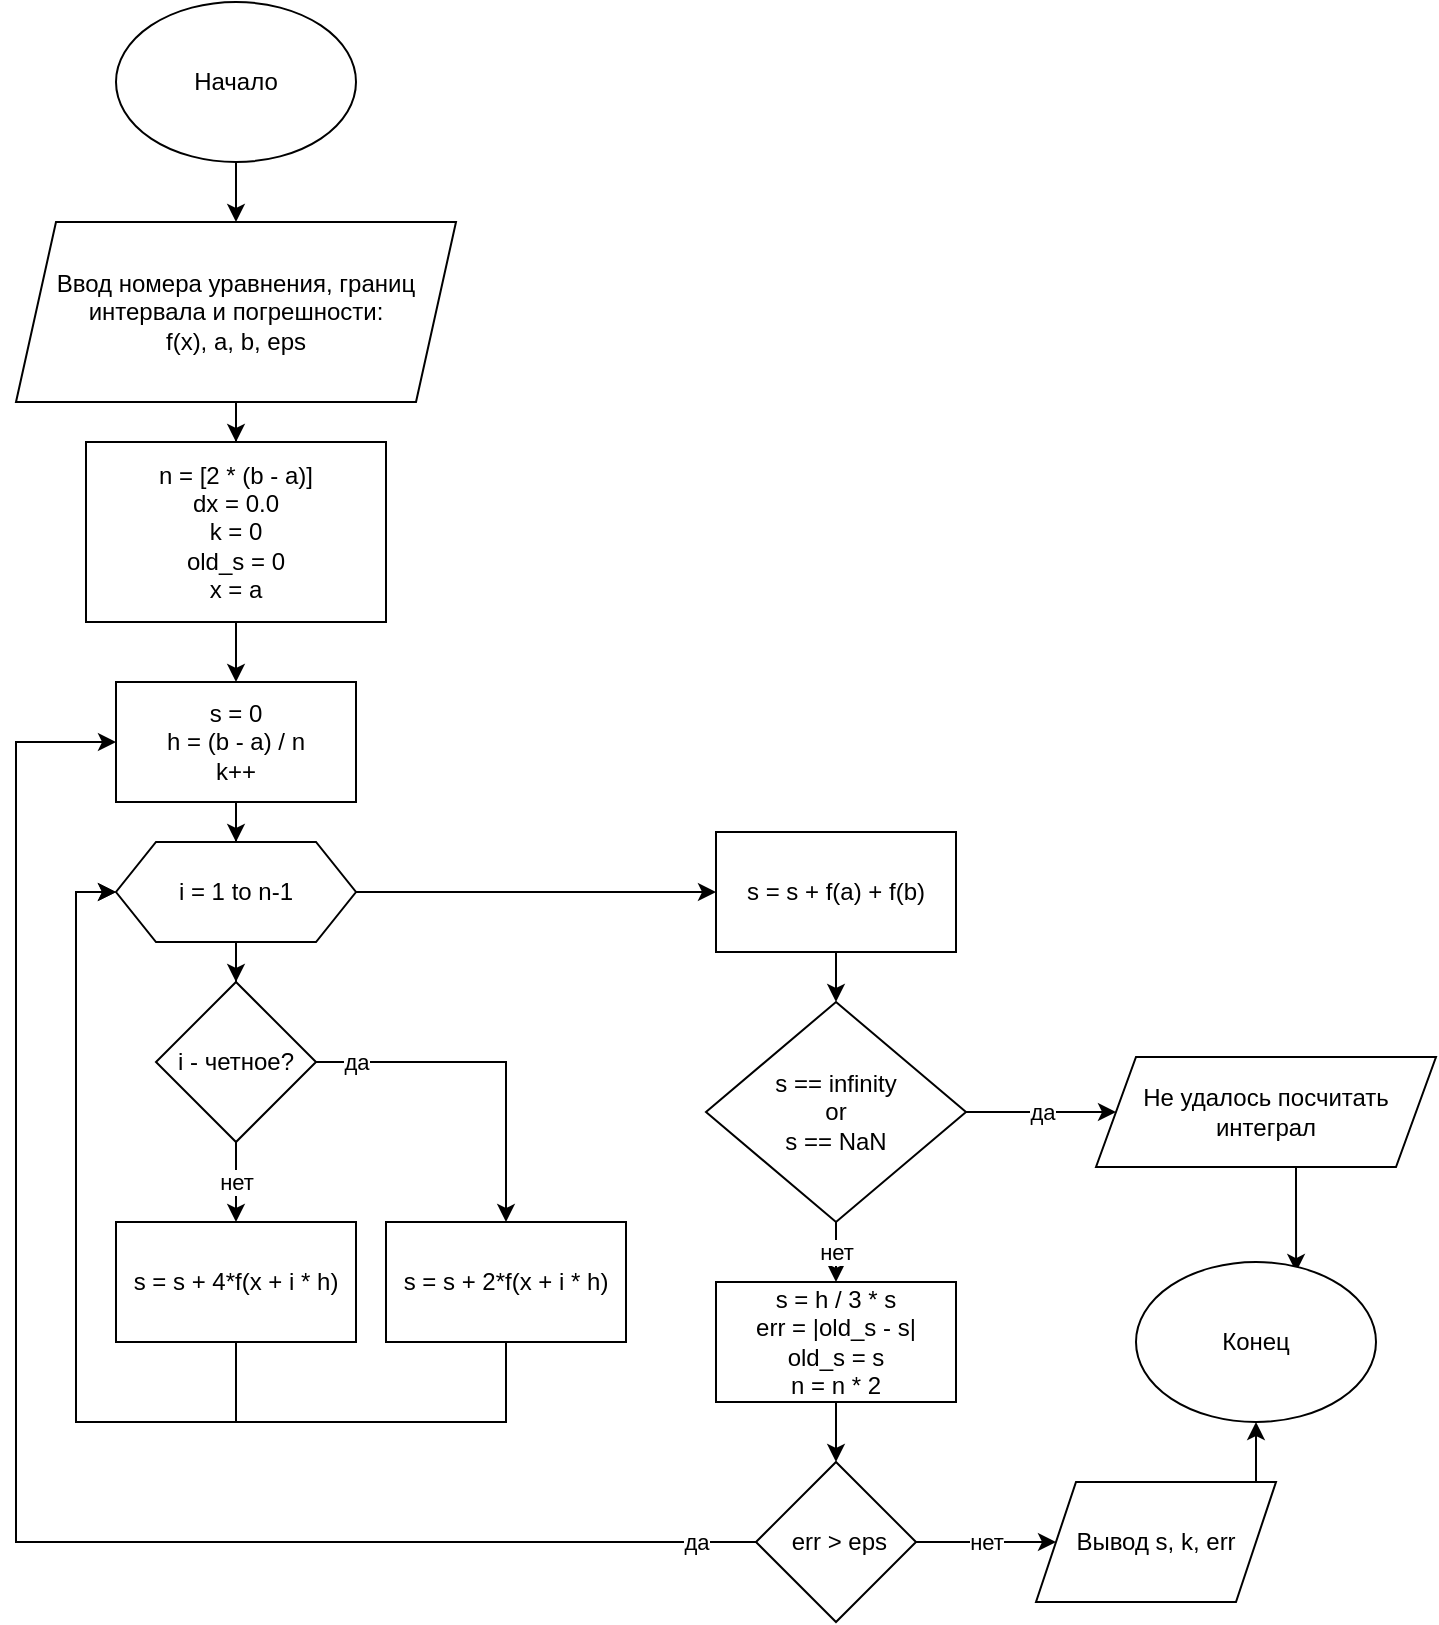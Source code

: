 <mxfile version="21.3.7" type="github">
  <diagram id="C5RBs43oDa-KdzZeNtuy" name="Page-1">
    <mxGraphModel dx="1793" dy="879" grid="1" gridSize="10" guides="1" tooltips="1" connect="1" arrows="1" fold="1" page="1" pageScale="1" pageWidth="827" pageHeight="1169" math="0" shadow="0">
      <root>
        <mxCell id="WIyWlLk6GJQsqaUBKTNV-0" />
        <mxCell id="WIyWlLk6GJQsqaUBKTNV-1" parent="WIyWlLk6GJQsqaUBKTNV-0" />
        <mxCell id="Tbp9QO6u7D3Sz9GEOeP3-2" value="" style="edgeStyle=orthogonalEdgeStyle;rounded=0;orthogonalLoop=1;jettySize=auto;html=1;" edge="1" parent="WIyWlLk6GJQsqaUBKTNV-1" source="Tbp9QO6u7D3Sz9GEOeP3-0" target="Tbp9QO6u7D3Sz9GEOeP3-1">
          <mxGeometry relative="1" as="geometry" />
        </mxCell>
        <mxCell id="Tbp9QO6u7D3Sz9GEOeP3-0" value="Начало" style="ellipse;whiteSpace=wrap;html=1;" vertex="1" parent="WIyWlLk6GJQsqaUBKTNV-1">
          <mxGeometry x="190" y="60" width="120" height="80" as="geometry" />
        </mxCell>
        <mxCell id="Tbp9QO6u7D3Sz9GEOeP3-4" value="" style="edgeStyle=orthogonalEdgeStyle;rounded=0;orthogonalLoop=1;jettySize=auto;html=1;" edge="1" parent="WIyWlLk6GJQsqaUBKTNV-1" source="Tbp9QO6u7D3Sz9GEOeP3-1" target="Tbp9QO6u7D3Sz9GEOeP3-3">
          <mxGeometry relative="1" as="geometry" />
        </mxCell>
        <mxCell id="Tbp9QO6u7D3Sz9GEOeP3-1" value="&lt;div&gt;Ввод номера уравнения, границ интервала и погрешности:&lt;/div&gt;&lt;div&gt;f(x), a, b, eps&lt;br&gt;&lt;/div&gt;" style="shape=parallelogram;perimeter=parallelogramPerimeter;whiteSpace=wrap;html=1;fixedSize=1;" vertex="1" parent="WIyWlLk6GJQsqaUBKTNV-1">
          <mxGeometry x="140" y="170" width="220" height="90" as="geometry" />
        </mxCell>
        <mxCell id="Tbp9QO6u7D3Sz9GEOeP3-6" value="" style="edgeStyle=orthogonalEdgeStyle;rounded=0;orthogonalLoop=1;jettySize=auto;html=1;" edge="1" parent="WIyWlLk6GJQsqaUBKTNV-1" source="Tbp9QO6u7D3Sz9GEOeP3-3" target="Tbp9QO6u7D3Sz9GEOeP3-5">
          <mxGeometry relative="1" as="geometry" />
        </mxCell>
        <mxCell id="Tbp9QO6u7D3Sz9GEOeP3-3" value="&lt;div&gt;n = [2 * (b - a)]&lt;/div&gt;&lt;div&gt;dx = 0.0&lt;/div&gt;&lt;div&gt;k = 0&lt;/div&gt;&lt;div&gt;old_s = 0&lt;/div&gt;&lt;div&gt;&lt;div&gt;x = a&lt;/div&gt;&lt;/div&gt;" style="whiteSpace=wrap;html=1;" vertex="1" parent="WIyWlLk6GJQsqaUBKTNV-1">
          <mxGeometry x="175" y="280" width="150" height="90" as="geometry" />
        </mxCell>
        <mxCell id="Tbp9QO6u7D3Sz9GEOeP3-10" value="" style="edgeStyle=orthogonalEdgeStyle;rounded=0;orthogonalLoop=1;jettySize=auto;html=1;" edge="1" parent="WIyWlLk6GJQsqaUBKTNV-1" source="Tbp9QO6u7D3Sz9GEOeP3-5" target="Tbp9QO6u7D3Sz9GEOeP3-9">
          <mxGeometry relative="1" as="geometry" />
        </mxCell>
        <mxCell id="Tbp9QO6u7D3Sz9GEOeP3-5" value="&lt;div&gt;s = 0&lt;/div&gt;&lt;div&gt;h = (b - a) / n&lt;/div&gt;&lt;div&gt;k++&lt;br&gt;&lt;/div&gt;" style="whiteSpace=wrap;html=1;" vertex="1" parent="WIyWlLk6GJQsqaUBKTNV-1">
          <mxGeometry x="190" y="400" width="120" height="60" as="geometry" />
        </mxCell>
        <mxCell id="Tbp9QO6u7D3Sz9GEOeP3-12" value="" style="edgeStyle=orthogonalEdgeStyle;rounded=0;orthogonalLoop=1;jettySize=auto;html=1;" edge="1" parent="WIyWlLk6GJQsqaUBKTNV-1" source="Tbp9QO6u7D3Sz9GEOeP3-9" target="Tbp9QO6u7D3Sz9GEOeP3-11">
          <mxGeometry relative="1" as="geometry" />
        </mxCell>
        <mxCell id="Tbp9QO6u7D3Sz9GEOeP3-21" value="" style="edgeStyle=orthogonalEdgeStyle;rounded=0;orthogonalLoop=1;jettySize=auto;html=1;" edge="1" parent="WIyWlLk6GJQsqaUBKTNV-1" source="Tbp9QO6u7D3Sz9GEOeP3-9" target="Tbp9QO6u7D3Sz9GEOeP3-20">
          <mxGeometry relative="1" as="geometry" />
        </mxCell>
        <mxCell id="Tbp9QO6u7D3Sz9GEOeP3-9" value="i = 1 to n-1" style="shape=hexagon;perimeter=hexagonPerimeter2;whiteSpace=wrap;html=1;fixedSize=1;" vertex="1" parent="WIyWlLk6GJQsqaUBKTNV-1">
          <mxGeometry x="190" y="480" width="120" height="50" as="geometry" />
        </mxCell>
        <mxCell id="Tbp9QO6u7D3Sz9GEOeP3-14" value="да" style="edgeStyle=orthogonalEdgeStyle;rounded=0;orthogonalLoop=1;jettySize=auto;html=1;" edge="1" parent="WIyWlLk6GJQsqaUBKTNV-1" source="Tbp9QO6u7D3Sz9GEOeP3-11" target="Tbp9QO6u7D3Sz9GEOeP3-13">
          <mxGeometry x="-0.771" relative="1" as="geometry">
            <mxPoint as="offset" />
          </mxGeometry>
        </mxCell>
        <mxCell id="Tbp9QO6u7D3Sz9GEOeP3-16" value="нет" style="edgeStyle=orthogonalEdgeStyle;rounded=0;orthogonalLoop=1;jettySize=auto;html=1;" edge="1" parent="WIyWlLk6GJQsqaUBKTNV-1" source="Tbp9QO6u7D3Sz9GEOeP3-11" target="Tbp9QO6u7D3Sz9GEOeP3-15">
          <mxGeometry relative="1" as="geometry" />
        </mxCell>
        <mxCell id="Tbp9QO6u7D3Sz9GEOeP3-11" value="i - четное?" style="rhombus;whiteSpace=wrap;html=1;" vertex="1" parent="WIyWlLk6GJQsqaUBKTNV-1">
          <mxGeometry x="210" y="550" width="80" height="80" as="geometry" />
        </mxCell>
        <mxCell id="Tbp9QO6u7D3Sz9GEOeP3-18" style="edgeStyle=orthogonalEdgeStyle;rounded=0;orthogonalLoop=1;jettySize=auto;html=1;entryX=0;entryY=0.5;entryDx=0;entryDy=0;" edge="1" parent="WIyWlLk6GJQsqaUBKTNV-1" source="Tbp9QO6u7D3Sz9GEOeP3-13" target="Tbp9QO6u7D3Sz9GEOeP3-9">
          <mxGeometry relative="1" as="geometry">
            <Array as="points">
              <mxPoint x="385" y="770" />
              <mxPoint x="170" y="770" />
              <mxPoint x="170" y="505" />
            </Array>
          </mxGeometry>
        </mxCell>
        <mxCell id="Tbp9QO6u7D3Sz9GEOeP3-13" value="s = s + 2*f(x + i * h)" style="whiteSpace=wrap;html=1;" vertex="1" parent="WIyWlLk6GJQsqaUBKTNV-1">
          <mxGeometry x="325" y="670" width="120" height="60" as="geometry" />
        </mxCell>
        <mxCell id="Tbp9QO6u7D3Sz9GEOeP3-19" style="edgeStyle=orthogonalEdgeStyle;rounded=0;orthogonalLoop=1;jettySize=auto;html=1;entryX=0;entryY=0.5;entryDx=0;entryDy=0;" edge="1" parent="WIyWlLk6GJQsqaUBKTNV-1" source="Tbp9QO6u7D3Sz9GEOeP3-15" target="Tbp9QO6u7D3Sz9GEOeP3-9">
          <mxGeometry relative="1" as="geometry">
            <Array as="points">
              <mxPoint x="250" y="770" />
              <mxPoint x="170" y="770" />
              <mxPoint x="170" y="505" />
            </Array>
          </mxGeometry>
        </mxCell>
        <mxCell id="Tbp9QO6u7D3Sz9GEOeP3-15" value="s = s + 4*f(x + i * h)" style="whiteSpace=wrap;html=1;" vertex="1" parent="WIyWlLk6GJQsqaUBKTNV-1">
          <mxGeometry x="190" y="670" width="120" height="60" as="geometry" />
        </mxCell>
        <mxCell id="Tbp9QO6u7D3Sz9GEOeP3-23" value="" style="edgeStyle=orthogonalEdgeStyle;rounded=0;orthogonalLoop=1;jettySize=auto;html=1;" edge="1" parent="WIyWlLk6GJQsqaUBKTNV-1" source="Tbp9QO6u7D3Sz9GEOeP3-20" target="Tbp9QO6u7D3Sz9GEOeP3-22">
          <mxGeometry relative="1" as="geometry" />
        </mxCell>
        <mxCell id="Tbp9QO6u7D3Sz9GEOeP3-20" value="s = s + f(a) + f(b)" style="whiteSpace=wrap;html=1;" vertex="1" parent="WIyWlLk6GJQsqaUBKTNV-1">
          <mxGeometry x="490" y="475" width="120" height="60" as="geometry" />
        </mxCell>
        <mxCell id="Tbp9QO6u7D3Sz9GEOeP3-25" value="да" style="edgeStyle=orthogonalEdgeStyle;rounded=0;orthogonalLoop=1;jettySize=auto;html=1;" edge="1" parent="WIyWlLk6GJQsqaUBKTNV-1" source="Tbp9QO6u7D3Sz9GEOeP3-22" target="Tbp9QO6u7D3Sz9GEOeP3-24">
          <mxGeometry relative="1" as="geometry" />
        </mxCell>
        <mxCell id="Tbp9QO6u7D3Sz9GEOeP3-27" value="нет" style="edgeStyle=orthogonalEdgeStyle;rounded=0;orthogonalLoop=1;jettySize=auto;html=1;" edge="1" parent="WIyWlLk6GJQsqaUBKTNV-1" source="Tbp9QO6u7D3Sz9GEOeP3-22" target="Tbp9QO6u7D3Sz9GEOeP3-26">
          <mxGeometry relative="1" as="geometry" />
        </mxCell>
        <mxCell id="Tbp9QO6u7D3Sz9GEOeP3-22" value="&lt;div&gt;s == infinity&lt;/div&gt;&lt;div&gt;or&lt;/div&gt;&lt;div&gt;s == NaN&lt;br&gt;&lt;/div&gt;" style="rhombus;whiteSpace=wrap;html=1;" vertex="1" parent="WIyWlLk6GJQsqaUBKTNV-1">
          <mxGeometry x="485" y="560" width="130" height="110" as="geometry" />
        </mxCell>
        <mxCell id="Tbp9QO6u7D3Sz9GEOeP3-38" style="edgeStyle=orthogonalEdgeStyle;rounded=0;orthogonalLoop=1;jettySize=auto;html=1;entryX=0.667;entryY=0.063;entryDx=0;entryDy=0;entryPerimeter=0;" edge="1" parent="WIyWlLk6GJQsqaUBKTNV-1" source="Tbp9QO6u7D3Sz9GEOeP3-24" target="Tbp9QO6u7D3Sz9GEOeP3-35">
          <mxGeometry relative="1" as="geometry">
            <Array as="points">
              <mxPoint x="780" y="650" />
              <mxPoint x="780" y="650" />
            </Array>
          </mxGeometry>
        </mxCell>
        <mxCell id="Tbp9QO6u7D3Sz9GEOeP3-24" value="Не удалось посчитать интеграл" style="shape=parallelogram;perimeter=parallelogramPerimeter;whiteSpace=wrap;html=1;fixedSize=1;" vertex="1" parent="WIyWlLk6GJQsqaUBKTNV-1">
          <mxGeometry x="680" y="587.5" width="170" height="55" as="geometry" />
        </mxCell>
        <mxCell id="Tbp9QO6u7D3Sz9GEOeP3-29" value="" style="edgeStyle=orthogonalEdgeStyle;rounded=0;orthogonalLoop=1;jettySize=auto;html=1;" edge="1" parent="WIyWlLk6GJQsqaUBKTNV-1" source="Tbp9QO6u7D3Sz9GEOeP3-26" target="Tbp9QO6u7D3Sz9GEOeP3-28">
          <mxGeometry relative="1" as="geometry" />
        </mxCell>
        <mxCell id="Tbp9QO6u7D3Sz9GEOeP3-26" value="&lt;div&gt;s = h / 3 * s&lt;/div&gt;&lt;div&gt;err = |old_s - s|&lt;/div&gt;&lt;div&gt;old_s = s&lt;/div&gt;&lt;div&gt;n = n * 2&lt;br&gt; &lt;/div&gt;" style="whiteSpace=wrap;html=1;" vertex="1" parent="WIyWlLk6GJQsqaUBKTNV-1">
          <mxGeometry x="490" y="700" width="120" height="60" as="geometry" />
        </mxCell>
        <mxCell id="Tbp9QO6u7D3Sz9GEOeP3-30" value="да" style="edgeStyle=orthogonalEdgeStyle;rounded=0;orthogonalLoop=1;jettySize=auto;html=1;entryX=0;entryY=0.5;entryDx=0;entryDy=0;" edge="1" parent="WIyWlLk6GJQsqaUBKTNV-1" source="Tbp9QO6u7D3Sz9GEOeP3-28" target="Tbp9QO6u7D3Sz9GEOeP3-5">
          <mxGeometry x="-0.927" relative="1" as="geometry">
            <Array as="points">
              <mxPoint x="140" y="830" />
              <mxPoint x="140" y="430" />
            </Array>
            <mxPoint as="offset" />
          </mxGeometry>
        </mxCell>
        <mxCell id="Tbp9QO6u7D3Sz9GEOeP3-34" value="нет" style="edgeStyle=orthogonalEdgeStyle;rounded=0;orthogonalLoop=1;jettySize=auto;html=1;" edge="1" parent="WIyWlLk6GJQsqaUBKTNV-1" source="Tbp9QO6u7D3Sz9GEOeP3-28" target="Tbp9QO6u7D3Sz9GEOeP3-33">
          <mxGeometry relative="1" as="geometry" />
        </mxCell>
        <mxCell id="Tbp9QO6u7D3Sz9GEOeP3-28" value="&amp;nbsp;err &amp;gt; eps" style="rhombus;whiteSpace=wrap;html=1;" vertex="1" parent="WIyWlLk6GJQsqaUBKTNV-1">
          <mxGeometry x="510" y="790" width="80" height="80" as="geometry" />
        </mxCell>
        <mxCell id="Tbp9QO6u7D3Sz9GEOeP3-36" style="edgeStyle=orthogonalEdgeStyle;rounded=0;orthogonalLoop=1;jettySize=auto;html=1;entryX=0.5;entryY=1;entryDx=0;entryDy=0;" edge="1" parent="WIyWlLk6GJQsqaUBKTNV-1" source="Tbp9QO6u7D3Sz9GEOeP3-33" target="Tbp9QO6u7D3Sz9GEOeP3-35">
          <mxGeometry relative="1" as="geometry">
            <Array as="points">
              <mxPoint x="760" y="790" />
              <mxPoint x="760" y="790" />
            </Array>
          </mxGeometry>
        </mxCell>
        <mxCell id="Tbp9QO6u7D3Sz9GEOeP3-33" value="Вывод s, k, err" style="shape=parallelogram;perimeter=parallelogramPerimeter;whiteSpace=wrap;html=1;fixedSize=1;" vertex="1" parent="WIyWlLk6GJQsqaUBKTNV-1">
          <mxGeometry x="650" y="800" width="120" height="60" as="geometry" />
        </mxCell>
        <mxCell id="Tbp9QO6u7D3Sz9GEOeP3-35" value="Конец" style="ellipse;whiteSpace=wrap;html=1;" vertex="1" parent="WIyWlLk6GJQsqaUBKTNV-1">
          <mxGeometry x="700" y="690" width="120" height="80" as="geometry" />
        </mxCell>
      </root>
    </mxGraphModel>
  </diagram>
</mxfile>
